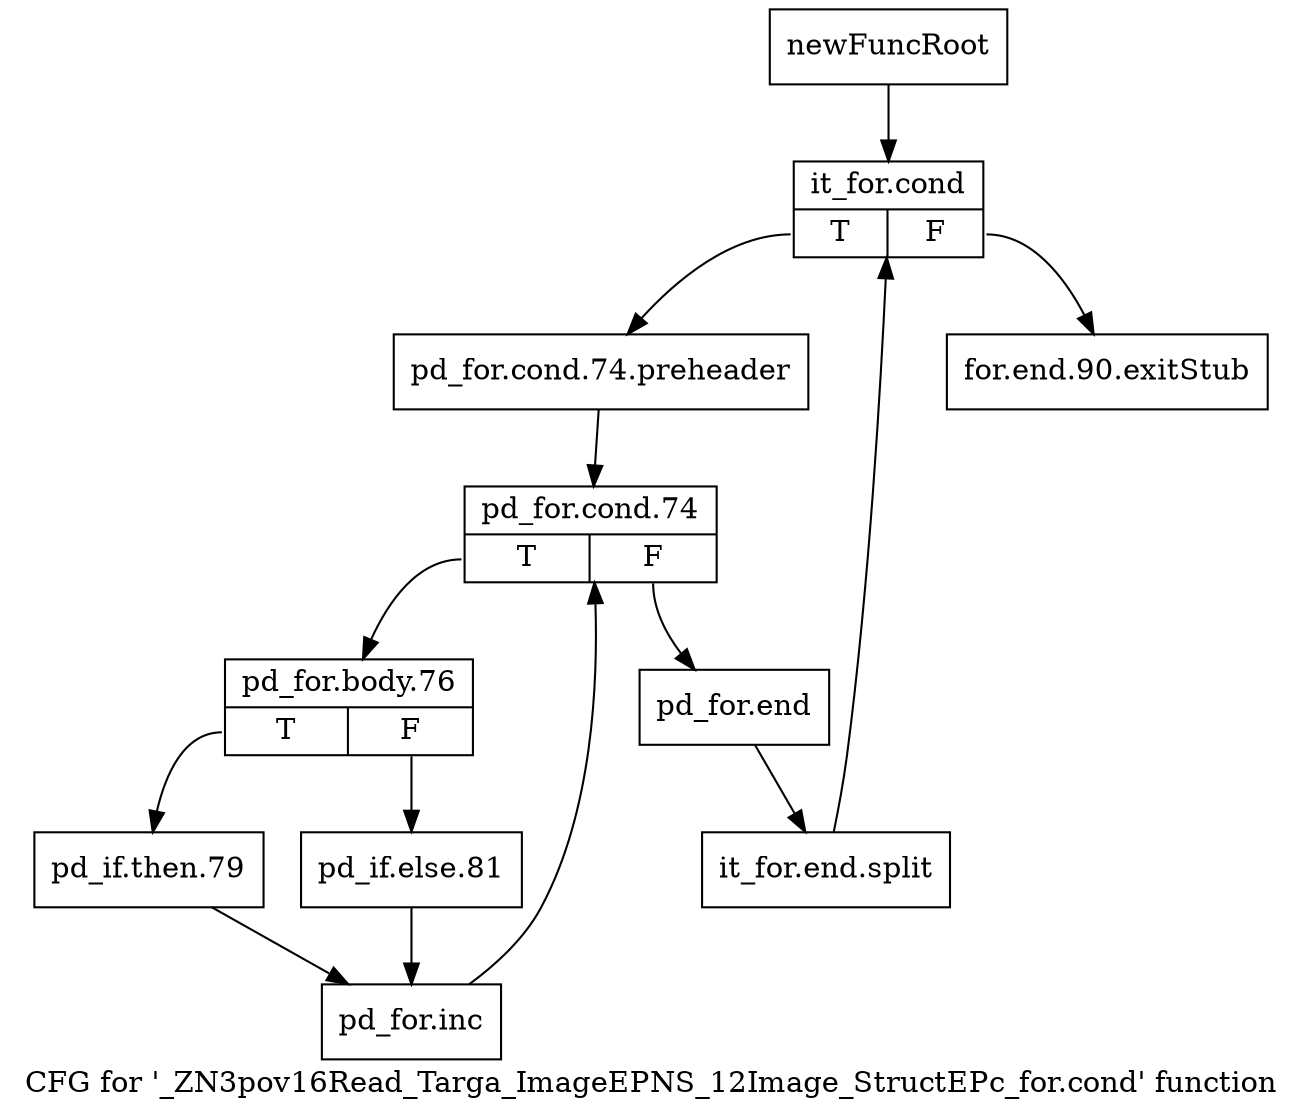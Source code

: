 digraph "CFG for '_ZN3pov16Read_Targa_ImageEPNS_12Image_StructEPc_for.cond' function" {
	label="CFG for '_ZN3pov16Read_Targa_ImageEPNS_12Image_StructEPc_for.cond' function";

	Node0x24a8bb0 [shape=record,label="{newFuncRoot}"];
	Node0x24a8bb0 -> Node0x24e79b0;
	Node0x24e7960 [shape=record,label="{for.end.90.exitStub}"];
	Node0x24e79b0 [shape=record,label="{it_for.cond|{<s0>T|<s1>F}}"];
	Node0x24e79b0:s0 -> Node0x24e7a00;
	Node0x24e79b0:s1 -> Node0x24e7960;
	Node0x24e7a00 [shape=record,label="{pd_for.cond.74.preheader}"];
	Node0x24e7a00 -> Node0x24e7a50;
	Node0x24e7a50 [shape=record,label="{pd_for.cond.74|{<s0>T|<s1>F}}"];
	Node0x24e7a50:s0 -> Node0x24e7af0;
	Node0x24e7a50:s1 -> Node0x24e7aa0;
	Node0x24e7aa0 [shape=record,label="{pd_for.end}"];
	Node0x24e7aa0 -> Node0x399d250;
	Node0x399d250 [shape=record,label="{it_for.end.split}"];
	Node0x399d250 -> Node0x24e79b0;
	Node0x24e7af0 [shape=record,label="{pd_for.body.76|{<s0>T|<s1>F}}"];
	Node0x24e7af0:s0 -> Node0x24e83d0;
	Node0x24e7af0:s1 -> Node0x24e8380;
	Node0x24e8380 [shape=record,label="{pd_if.else.81}"];
	Node0x24e8380 -> Node0x24e8420;
	Node0x24e83d0 [shape=record,label="{pd_if.then.79}"];
	Node0x24e83d0 -> Node0x24e8420;
	Node0x24e8420 [shape=record,label="{pd_for.inc}"];
	Node0x24e8420 -> Node0x24e7a50;
}
